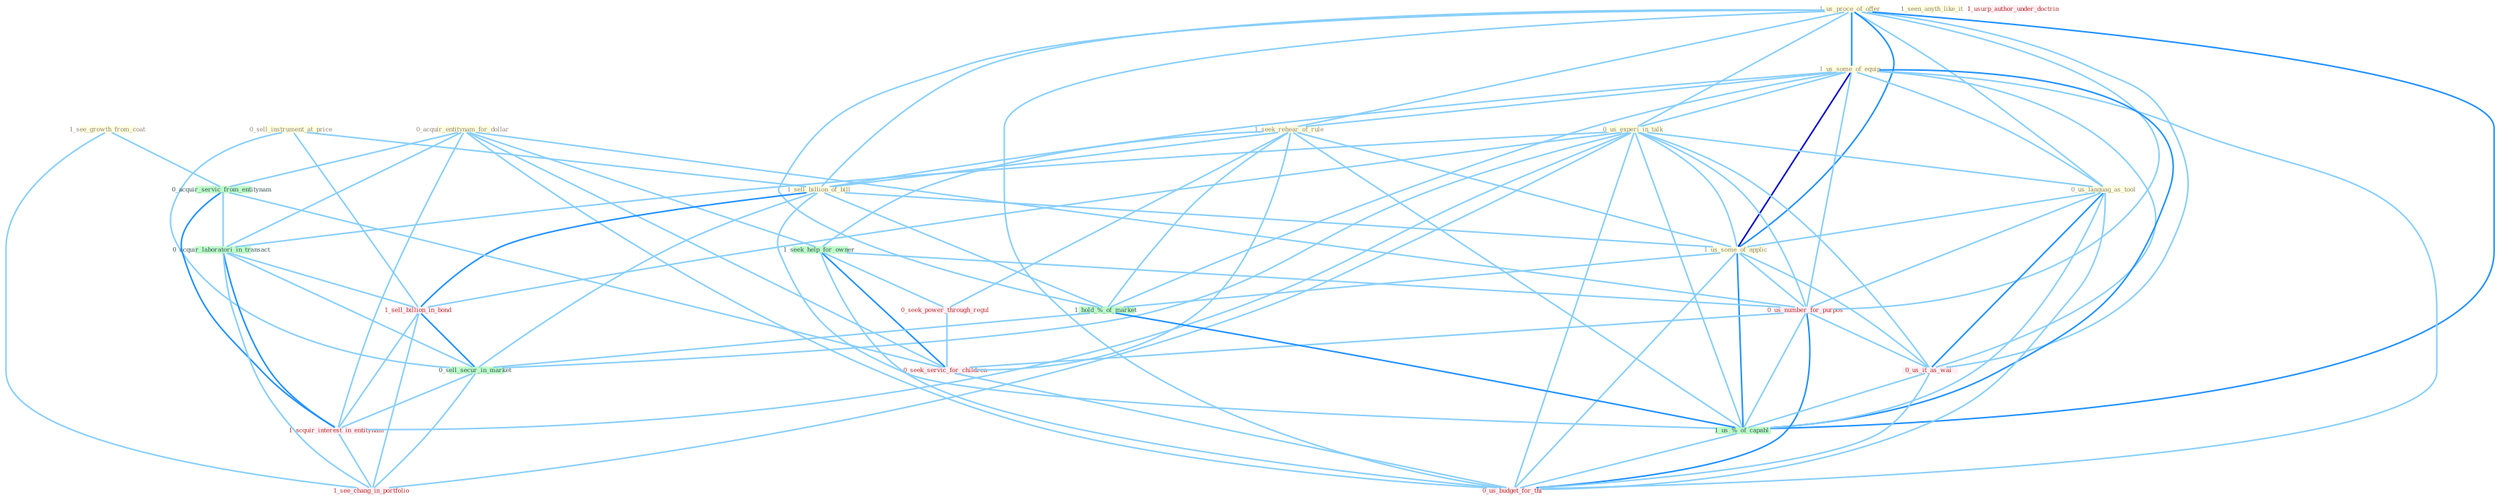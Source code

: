 Graph G{ 
    node
    [shape=polygon,style=filled,width=.5,height=.06,color="#BDFCC9",fixedsize=true,fontsize=4,
    fontcolor="#2f4f4f"];
    {node
    [color="#ffffe0", fontcolor="#8b7d6b"] "0_sell_instrument_at_price " "0_acquir_entitynam_for_dollar " "1_us_proce_of_offer " "1_us_some_of_equip " "1_seen_anyth_like_it " "1_seek_rehear_of_rule " "0_us_experi_in_talk " "1_see_growth_from_coat " "0_us_languag_as_tool " "1_sell_billion_of_bill " "1_us_some_of_applic "}
{node [color="#fff0f5", fontcolor="#b22222"] "0_seek_power_through_regul " "0_us_number_for_purpos " "1_sell_billion_in_bond " "0_us_it_as_wai " "1_usurp_author_under_doctrin " "1_acquir_interest_in_entitynam " "0_seek_servic_for_children " "1_see_chang_in_portfolio " "0_us_budget_for_thi "}
edge [color="#B0E2FF"];

	"0_sell_instrument_at_price " -- "1_sell_billion_of_bill " [w="1", color="#87cefa" ];
	"0_sell_instrument_at_price " -- "1_sell_billion_in_bond " [w="1", color="#87cefa" ];
	"0_sell_instrument_at_price " -- "0_sell_secur_in_market " [w="1", color="#87cefa" ];
	"0_acquir_entitynam_for_dollar " -- "1_seek_help_for_owner " [w="1", color="#87cefa" ];
	"0_acquir_entitynam_for_dollar " -- "0_acquir_servic_from_entitynam " [w="1", color="#87cefa" ];
	"0_acquir_entitynam_for_dollar " -- "0_us_number_for_purpos " [w="1", color="#87cefa" ];
	"0_acquir_entitynam_for_dollar " -- "0_acquir_laboratori_in_transact " [w="1", color="#87cefa" ];
	"0_acquir_entitynam_for_dollar " -- "1_acquir_interest_in_entitynam " [w="1", color="#87cefa" ];
	"0_acquir_entitynam_for_dollar " -- "0_seek_servic_for_children " [w="1", color="#87cefa" ];
	"0_acquir_entitynam_for_dollar " -- "0_us_budget_for_thi " [w="1", color="#87cefa" ];
	"1_us_proce_of_offer " -- "1_us_some_of_equip " [w="2", color="#1e90ff" , len=0.8];
	"1_us_proce_of_offer " -- "1_seek_rehear_of_rule " [w="1", color="#87cefa" ];
	"1_us_proce_of_offer " -- "0_us_experi_in_talk " [w="1", color="#87cefa" ];
	"1_us_proce_of_offer " -- "0_us_languag_as_tool " [w="1", color="#87cefa" ];
	"1_us_proce_of_offer " -- "1_sell_billion_of_bill " [w="1", color="#87cefa" ];
	"1_us_proce_of_offer " -- "1_us_some_of_applic " [w="2", color="#1e90ff" , len=0.8];
	"1_us_proce_of_offer " -- "1_hold_%_of_market " [w="1", color="#87cefa" ];
	"1_us_proce_of_offer " -- "0_us_number_for_purpos " [w="1", color="#87cefa" ];
	"1_us_proce_of_offer " -- "0_us_it_as_wai " [w="1", color="#87cefa" ];
	"1_us_proce_of_offer " -- "1_us_%_of_capabl " [w="2", color="#1e90ff" , len=0.8];
	"1_us_proce_of_offer " -- "0_us_budget_for_thi " [w="1", color="#87cefa" ];
	"1_us_some_of_equip " -- "1_seek_rehear_of_rule " [w="1", color="#87cefa" ];
	"1_us_some_of_equip " -- "0_us_experi_in_talk " [w="1", color="#87cefa" ];
	"1_us_some_of_equip " -- "0_us_languag_as_tool " [w="1", color="#87cefa" ];
	"1_us_some_of_equip " -- "1_sell_billion_of_bill " [w="1", color="#87cefa" ];
	"1_us_some_of_equip " -- "1_us_some_of_applic " [w="3", color="#0000cd" , len=0.6];
	"1_us_some_of_equip " -- "1_hold_%_of_market " [w="1", color="#87cefa" ];
	"1_us_some_of_equip " -- "0_us_number_for_purpos " [w="1", color="#87cefa" ];
	"1_us_some_of_equip " -- "0_us_it_as_wai " [w="1", color="#87cefa" ];
	"1_us_some_of_equip " -- "1_us_%_of_capabl " [w="2", color="#1e90ff" , len=0.8];
	"1_us_some_of_equip " -- "0_us_budget_for_thi " [w="1", color="#87cefa" ];
	"1_seek_rehear_of_rule " -- "1_sell_billion_of_bill " [w="1", color="#87cefa" ];
	"1_seek_rehear_of_rule " -- "1_us_some_of_applic " [w="1", color="#87cefa" ];
	"1_seek_rehear_of_rule " -- "1_seek_help_for_owner " [w="1", color="#87cefa" ];
	"1_seek_rehear_of_rule " -- "1_hold_%_of_market " [w="1", color="#87cefa" ];
	"1_seek_rehear_of_rule " -- "0_seek_power_through_regul " [w="1", color="#87cefa" ];
	"1_seek_rehear_of_rule " -- "1_us_%_of_capabl " [w="1", color="#87cefa" ];
	"1_seek_rehear_of_rule " -- "0_seek_servic_for_children " [w="1", color="#87cefa" ];
	"0_us_experi_in_talk " -- "0_us_languag_as_tool " [w="1", color="#87cefa" ];
	"0_us_experi_in_talk " -- "1_us_some_of_applic " [w="1", color="#87cefa" ];
	"0_us_experi_in_talk " -- "0_us_number_for_purpos " [w="1", color="#87cefa" ];
	"0_us_experi_in_talk " -- "0_acquir_laboratori_in_transact " [w="1", color="#87cefa" ];
	"0_us_experi_in_talk " -- "1_sell_billion_in_bond " [w="1", color="#87cefa" ];
	"0_us_experi_in_talk " -- "0_us_it_as_wai " [w="1", color="#87cefa" ];
	"0_us_experi_in_talk " -- "1_us_%_of_capabl " [w="1", color="#87cefa" ];
	"0_us_experi_in_talk " -- "0_sell_secur_in_market " [w="1", color="#87cefa" ];
	"0_us_experi_in_talk " -- "1_acquir_interest_in_entitynam " [w="1", color="#87cefa" ];
	"0_us_experi_in_talk " -- "1_see_chang_in_portfolio " [w="1", color="#87cefa" ];
	"0_us_experi_in_talk " -- "0_us_budget_for_thi " [w="1", color="#87cefa" ];
	"1_see_growth_from_coat " -- "0_acquir_servic_from_entitynam " [w="1", color="#87cefa" ];
	"1_see_growth_from_coat " -- "1_see_chang_in_portfolio " [w="1", color="#87cefa" ];
	"0_us_languag_as_tool " -- "1_us_some_of_applic " [w="1", color="#87cefa" ];
	"0_us_languag_as_tool " -- "0_us_number_for_purpos " [w="1", color="#87cefa" ];
	"0_us_languag_as_tool " -- "0_us_it_as_wai " [w="2", color="#1e90ff" , len=0.8];
	"0_us_languag_as_tool " -- "1_us_%_of_capabl " [w="1", color="#87cefa" ];
	"0_us_languag_as_tool " -- "0_us_budget_for_thi " [w="1", color="#87cefa" ];
	"1_sell_billion_of_bill " -- "1_us_some_of_applic " [w="1", color="#87cefa" ];
	"1_sell_billion_of_bill " -- "1_hold_%_of_market " [w="1", color="#87cefa" ];
	"1_sell_billion_of_bill " -- "1_sell_billion_in_bond " [w="2", color="#1e90ff" , len=0.8];
	"1_sell_billion_of_bill " -- "1_us_%_of_capabl " [w="1", color="#87cefa" ];
	"1_sell_billion_of_bill " -- "0_sell_secur_in_market " [w="1", color="#87cefa" ];
	"1_us_some_of_applic " -- "1_hold_%_of_market " [w="1", color="#87cefa" ];
	"1_us_some_of_applic " -- "0_us_number_for_purpos " [w="1", color="#87cefa" ];
	"1_us_some_of_applic " -- "0_us_it_as_wai " [w="1", color="#87cefa" ];
	"1_us_some_of_applic " -- "1_us_%_of_capabl " [w="2", color="#1e90ff" , len=0.8];
	"1_us_some_of_applic " -- "0_us_budget_for_thi " [w="1", color="#87cefa" ];
	"1_seek_help_for_owner " -- "0_seek_power_through_regul " [w="1", color="#87cefa" ];
	"1_seek_help_for_owner " -- "0_us_number_for_purpos " [w="1", color="#87cefa" ];
	"1_seek_help_for_owner " -- "0_seek_servic_for_children " [w="2", color="#1e90ff" , len=0.8];
	"1_seek_help_for_owner " -- "0_us_budget_for_thi " [w="1", color="#87cefa" ];
	"0_acquir_servic_from_entitynam " -- "0_acquir_laboratori_in_transact " [w="1", color="#87cefa" ];
	"0_acquir_servic_from_entitynam " -- "1_acquir_interest_in_entitynam " [w="2", color="#1e90ff" , len=0.8];
	"0_acquir_servic_from_entitynam " -- "0_seek_servic_for_children " [w="1", color="#87cefa" ];
	"1_hold_%_of_market " -- "1_us_%_of_capabl " [w="2", color="#1e90ff" , len=0.8];
	"1_hold_%_of_market " -- "0_sell_secur_in_market " [w="1", color="#87cefa" ];
	"0_seek_power_through_regul " -- "0_seek_servic_for_children " [w="1", color="#87cefa" ];
	"0_us_number_for_purpos " -- "0_us_it_as_wai " [w="1", color="#87cefa" ];
	"0_us_number_for_purpos " -- "1_us_%_of_capabl " [w="1", color="#87cefa" ];
	"0_us_number_for_purpos " -- "0_seek_servic_for_children " [w="1", color="#87cefa" ];
	"0_us_number_for_purpos " -- "0_us_budget_for_thi " [w="2", color="#1e90ff" , len=0.8];
	"0_acquir_laboratori_in_transact " -- "1_sell_billion_in_bond " [w="1", color="#87cefa" ];
	"0_acquir_laboratori_in_transact " -- "0_sell_secur_in_market " [w="1", color="#87cefa" ];
	"0_acquir_laboratori_in_transact " -- "1_acquir_interest_in_entitynam " [w="2", color="#1e90ff" , len=0.8];
	"0_acquir_laboratori_in_transact " -- "1_see_chang_in_portfolio " [w="1", color="#87cefa" ];
	"1_sell_billion_in_bond " -- "0_sell_secur_in_market " [w="2", color="#1e90ff" , len=0.8];
	"1_sell_billion_in_bond " -- "1_acquir_interest_in_entitynam " [w="1", color="#87cefa" ];
	"1_sell_billion_in_bond " -- "1_see_chang_in_portfolio " [w="1", color="#87cefa" ];
	"0_us_it_as_wai " -- "1_us_%_of_capabl " [w="1", color="#87cefa" ];
	"0_us_it_as_wai " -- "0_us_budget_for_thi " [w="1", color="#87cefa" ];
	"1_us_%_of_capabl " -- "0_us_budget_for_thi " [w="1", color="#87cefa" ];
	"0_sell_secur_in_market " -- "1_acquir_interest_in_entitynam " [w="1", color="#87cefa" ];
	"0_sell_secur_in_market " -- "1_see_chang_in_portfolio " [w="1", color="#87cefa" ];
	"1_acquir_interest_in_entitynam " -- "1_see_chang_in_portfolio " [w="1", color="#87cefa" ];
	"0_seek_servic_for_children " -- "0_us_budget_for_thi " [w="1", color="#87cefa" ];
}